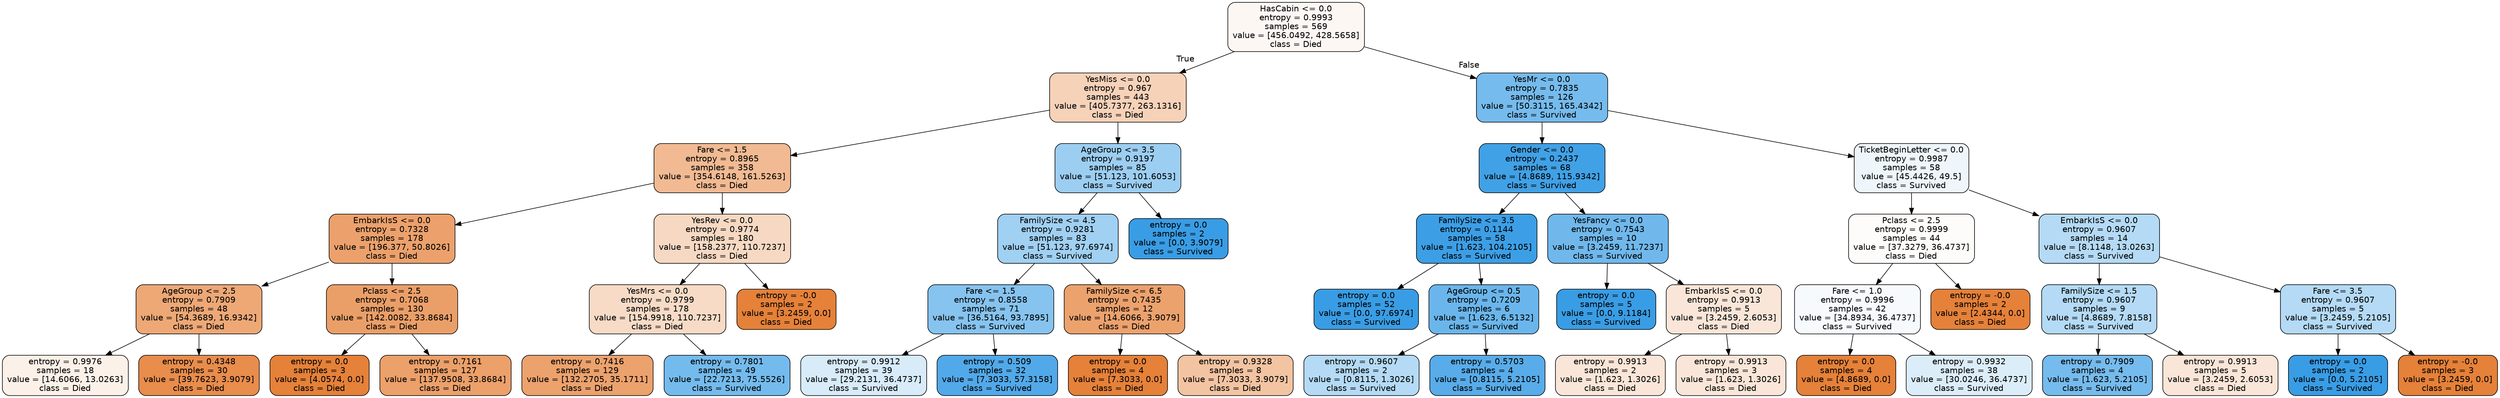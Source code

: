 digraph Tree {
node [shape=box, style="filled, rounded", color="black", fontname=helvetica] ;
edge [fontname=helvetica] ;
0 [label="HasCabin <= 0.0\nentropy = 0.9993\nsamples = 569\nvalue = [456.0492, 428.5658]\nclass = Died", fillcolor="#e581390f"] ;
1 [label="YesMiss <= 0.0\nentropy = 0.967\nsamples = 443\nvalue = [405.7377, 263.1316]\nclass = Died", fillcolor="#e581395a"] ;
0 -> 1 [labeldistance=2.5, labelangle=45, headlabel="True"] ;
2 [label="Fare <= 1.5\nentropy = 0.8965\nsamples = 358\nvalue = [354.6148, 161.5263]\nclass = Died", fillcolor="#e581398b"] ;
1 -> 2 ;
3 [label="EmbarkIsS <= 0.0\nentropy = 0.7328\nsamples = 178\nvalue = [196.377, 50.8026]\nclass = Died", fillcolor="#e58139bd"] ;
2 -> 3 ;
4 [label="AgeGroup <= 2.5\nentropy = 0.7909\nsamples = 48\nvalue = [54.3689, 16.9342]\nclass = Died", fillcolor="#e58139b0"] ;
3 -> 4 ;
5 [label="entropy = 0.9976\nsamples = 18\nvalue = [14.6066, 13.0263]\nclass = Died", fillcolor="#e581391c"] ;
4 -> 5 ;
6 [label="entropy = 0.4348\nsamples = 30\nvalue = [39.7623, 3.9079]\nclass = Died", fillcolor="#e58139e6"] ;
4 -> 6 ;
7 [label="Pclass <= 2.5\nentropy = 0.7068\nsamples = 130\nvalue = [142.0082, 33.8684]\nclass = Died", fillcolor="#e58139c2"] ;
3 -> 7 ;
8 [label="entropy = 0.0\nsamples = 3\nvalue = [4.0574, 0.0]\nclass = Died", fillcolor="#e58139ff"] ;
7 -> 8 ;
9 [label="entropy = 0.7161\nsamples = 127\nvalue = [137.9508, 33.8684]\nclass = Died", fillcolor="#e58139c0"] ;
7 -> 9 ;
10 [label="YesRev <= 0.0\nentropy = 0.9774\nsamples = 180\nvalue = [158.2377, 110.7237]\nclass = Died", fillcolor="#e581394d"] ;
2 -> 10 ;
11 [label="YesMrs <= 0.0\nentropy = 0.9799\nsamples = 178\nvalue = [154.9918, 110.7237]\nclass = Died", fillcolor="#e5813949"] ;
10 -> 11 ;
12 [label="entropy = 0.7416\nsamples = 129\nvalue = [132.2705, 35.1711]\nclass = Died", fillcolor="#e58139bb"] ;
11 -> 12 ;
13 [label="entropy = 0.7801\nsamples = 49\nvalue = [22.7213, 75.5526]\nclass = Survived", fillcolor="#399de5b2"] ;
11 -> 13 ;
14 [label="entropy = -0.0\nsamples = 2\nvalue = [3.2459, 0.0]\nclass = Died", fillcolor="#e58139ff"] ;
10 -> 14 ;
15 [label="AgeGroup <= 3.5\nentropy = 0.9197\nsamples = 85\nvalue = [51.123, 101.6053]\nclass = Survived", fillcolor="#399de57f"] ;
1 -> 15 ;
16 [label="FamilySize <= 4.5\nentropy = 0.9281\nsamples = 83\nvalue = [51.123, 97.6974]\nclass = Survived", fillcolor="#399de57a"] ;
15 -> 16 ;
17 [label="Fare <= 1.5\nentropy = 0.8558\nsamples = 71\nvalue = [36.5164, 93.7895]\nclass = Survived", fillcolor="#399de59c"] ;
16 -> 17 ;
18 [label="entropy = 0.9912\nsamples = 39\nvalue = [29.2131, 36.4737]\nclass = Survived", fillcolor="#399de533"] ;
17 -> 18 ;
19 [label="entropy = 0.509\nsamples = 32\nvalue = [7.3033, 57.3158]\nclass = Survived", fillcolor="#399de5df"] ;
17 -> 19 ;
20 [label="FamilySize <= 6.5\nentropy = 0.7435\nsamples = 12\nvalue = [14.6066, 3.9079]\nclass = Died", fillcolor="#e58139bb"] ;
16 -> 20 ;
21 [label="entropy = 0.0\nsamples = 4\nvalue = [7.3033, 0.0]\nclass = Died", fillcolor="#e58139ff"] ;
20 -> 21 ;
22 [label="entropy = 0.9328\nsamples = 8\nvalue = [7.3033, 3.9079]\nclass = Died", fillcolor="#e5813977"] ;
20 -> 22 ;
23 [label="entropy = 0.0\nsamples = 2\nvalue = [0.0, 3.9079]\nclass = Survived", fillcolor="#399de5ff"] ;
15 -> 23 ;
24 [label="YesMr <= 0.0\nentropy = 0.7835\nsamples = 126\nvalue = [50.3115, 165.4342]\nclass = Survived", fillcolor="#399de5b1"] ;
0 -> 24 [labeldistance=2.5, labelangle=-45, headlabel="False"] ;
25 [label="Gender <= 0.0\nentropy = 0.2437\nsamples = 68\nvalue = [4.8689, 115.9342]\nclass = Survived", fillcolor="#399de5f4"] ;
24 -> 25 ;
26 [label="FamilySize <= 3.5\nentropy = 0.1144\nsamples = 58\nvalue = [1.623, 104.2105]\nclass = Survived", fillcolor="#399de5fb"] ;
25 -> 26 ;
27 [label="entropy = 0.0\nsamples = 52\nvalue = [0.0, 97.6974]\nclass = Survived", fillcolor="#399de5ff"] ;
26 -> 27 ;
28 [label="AgeGroup <= 0.5\nentropy = 0.7209\nsamples = 6\nvalue = [1.623, 6.5132]\nclass = Survived", fillcolor="#399de5bf"] ;
26 -> 28 ;
29 [label="entropy = 0.9607\nsamples = 2\nvalue = [0.8115, 1.3026]\nclass = Survived", fillcolor="#399de560"] ;
28 -> 29 ;
30 [label="entropy = 0.5703\nsamples = 4\nvalue = [0.8115, 5.2105]\nclass = Survived", fillcolor="#399de5d7"] ;
28 -> 30 ;
31 [label="YesFancy <= 0.0\nentropy = 0.7543\nsamples = 10\nvalue = [3.2459, 11.7237]\nclass = Survived", fillcolor="#399de5b8"] ;
25 -> 31 ;
32 [label="entropy = 0.0\nsamples = 5\nvalue = [0.0, 9.1184]\nclass = Survived", fillcolor="#399de5ff"] ;
31 -> 32 ;
33 [label="EmbarkIsS <= 0.0\nentropy = 0.9913\nsamples = 5\nvalue = [3.2459, 2.6053]\nclass = Died", fillcolor="#e5813932"] ;
31 -> 33 ;
34 [label="entropy = 0.9913\nsamples = 2\nvalue = [1.623, 1.3026]\nclass = Died", fillcolor="#e5813932"] ;
33 -> 34 ;
35 [label="entropy = 0.9913\nsamples = 3\nvalue = [1.623, 1.3026]\nclass = Died", fillcolor="#e5813932"] ;
33 -> 35 ;
36 [label="TicketBeginLetter <= 0.0\nentropy = 0.9987\nsamples = 58\nvalue = [45.4426, 49.5]\nclass = Survived", fillcolor="#399de515"] ;
24 -> 36 ;
37 [label="Pclass <= 2.5\nentropy = 0.9999\nsamples = 44\nvalue = [37.3279, 36.4737]\nclass = Died", fillcolor="#e5813906"] ;
36 -> 37 ;
38 [label="Fare <= 1.0\nentropy = 0.9996\nsamples = 42\nvalue = [34.8934, 36.4737]\nclass = Survived", fillcolor="#399de50b"] ;
37 -> 38 ;
39 [label="entropy = 0.0\nsamples = 4\nvalue = [4.8689, 0.0]\nclass = Died", fillcolor="#e58139ff"] ;
38 -> 39 ;
40 [label="entropy = 0.9932\nsamples = 38\nvalue = [30.0246, 36.4737]\nclass = Survived", fillcolor="#399de52d"] ;
38 -> 40 ;
41 [label="entropy = -0.0\nsamples = 2\nvalue = [2.4344, 0.0]\nclass = Died", fillcolor="#e58139ff"] ;
37 -> 41 ;
42 [label="EmbarkIsS <= 0.0\nentropy = 0.9607\nsamples = 14\nvalue = [8.1148, 13.0263]\nclass = Survived", fillcolor="#399de560"] ;
36 -> 42 ;
43 [label="FamilySize <= 1.5\nentropy = 0.9607\nsamples = 9\nvalue = [4.8689, 7.8158]\nclass = Survived", fillcolor="#399de560"] ;
42 -> 43 ;
44 [label="entropy = 0.7909\nsamples = 4\nvalue = [1.623, 5.2105]\nclass = Survived", fillcolor="#399de5b0"] ;
43 -> 44 ;
45 [label="entropy = 0.9913\nsamples = 5\nvalue = [3.2459, 2.6053]\nclass = Died", fillcolor="#e5813932"] ;
43 -> 45 ;
46 [label="Fare <= 3.5\nentropy = 0.9607\nsamples = 5\nvalue = [3.2459, 5.2105]\nclass = Survived", fillcolor="#399de560"] ;
42 -> 46 ;
47 [label="entropy = 0.0\nsamples = 2\nvalue = [0.0, 5.2105]\nclass = Survived", fillcolor="#399de5ff"] ;
46 -> 47 ;
48 [label="entropy = -0.0\nsamples = 3\nvalue = [3.2459, 0.0]\nclass = Died", fillcolor="#e58139ff"] ;
46 -> 48 ;
}